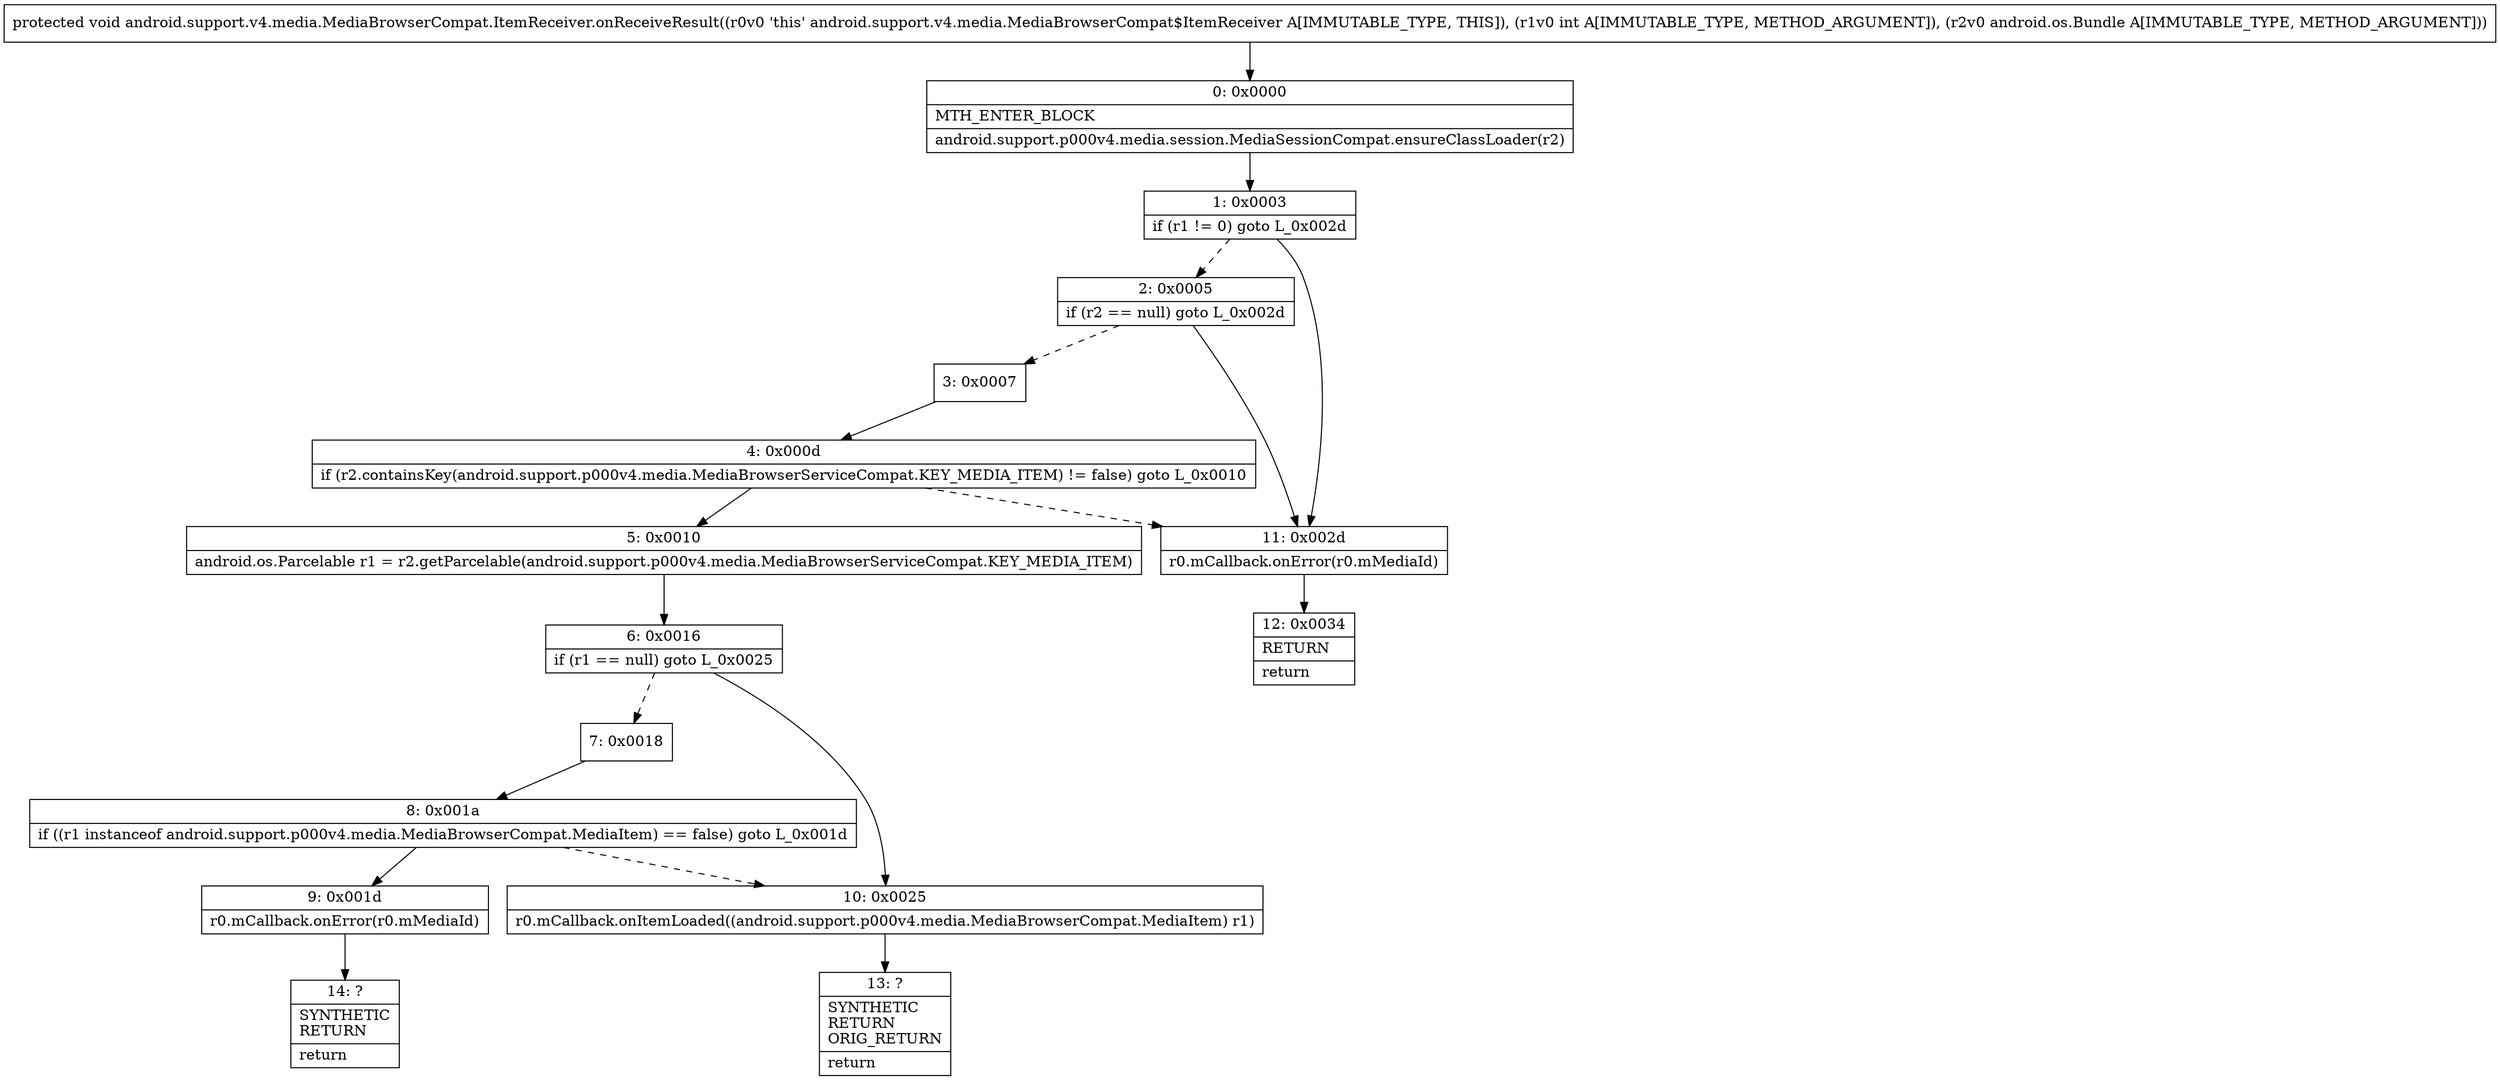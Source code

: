 digraph "CFG forandroid.support.v4.media.MediaBrowserCompat.ItemReceiver.onReceiveResult(ILandroid\/os\/Bundle;)V" {
Node_0 [shape=record,label="{0\:\ 0x0000|MTH_ENTER_BLOCK\l|android.support.p000v4.media.session.MediaSessionCompat.ensureClassLoader(r2)\l}"];
Node_1 [shape=record,label="{1\:\ 0x0003|if (r1 != 0) goto L_0x002d\l}"];
Node_2 [shape=record,label="{2\:\ 0x0005|if (r2 == null) goto L_0x002d\l}"];
Node_3 [shape=record,label="{3\:\ 0x0007}"];
Node_4 [shape=record,label="{4\:\ 0x000d|if (r2.containsKey(android.support.p000v4.media.MediaBrowserServiceCompat.KEY_MEDIA_ITEM) != false) goto L_0x0010\l}"];
Node_5 [shape=record,label="{5\:\ 0x0010|android.os.Parcelable r1 = r2.getParcelable(android.support.p000v4.media.MediaBrowserServiceCompat.KEY_MEDIA_ITEM)\l}"];
Node_6 [shape=record,label="{6\:\ 0x0016|if (r1 == null) goto L_0x0025\l}"];
Node_7 [shape=record,label="{7\:\ 0x0018}"];
Node_8 [shape=record,label="{8\:\ 0x001a|if ((r1 instanceof android.support.p000v4.media.MediaBrowserCompat.MediaItem) == false) goto L_0x001d\l}"];
Node_9 [shape=record,label="{9\:\ 0x001d|r0.mCallback.onError(r0.mMediaId)\l}"];
Node_10 [shape=record,label="{10\:\ 0x0025|r0.mCallback.onItemLoaded((android.support.p000v4.media.MediaBrowserCompat.MediaItem) r1)\l}"];
Node_11 [shape=record,label="{11\:\ 0x002d|r0.mCallback.onError(r0.mMediaId)\l}"];
Node_12 [shape=record,label="{12\:\ 0x0034|RETURN\l|return\l}"];
Node_13 [shape=record,label="{13\:\ ?|SYNTHETIC\lRETURN\lORIG_RETURN\l|return\l}"];
Node_14 [shape=record,label="{14\:\ ?|SYNTHETIC\lRETURN\l|return\l}"];
MethodNode[shape=record,label="{protected void android.support.v4.media.MediaBrowserCompat.ItemReceiver.onReceiveResult((r0v0 'this' android.support.v4.media.MediaBrowserCompat$ItemReceiver A[IMMUTABLE_TYPE, THIS]), (r1v0 int A[IMMUTABLE_TYPE, METHOD_ARGUMENT]), (r2v0 android.os.Bundle A[IMMUTABLE_TYPE, METHOD_ARGUMENT])) }"];
MethodNode -> Node_0;
Node_0 -> Node_1;
Node_1 -> Node_2[style=dashed];
Node_1 -> Node_11;
Node_2 -> Node_3[style=dashed];
Node_2 -> Node_11;
Node_3 -> Node_4;
Node_4 -> Node_5;
Node_4 -> Node_11[style=dashed];
Node_5 -> Node_6;
Node_6 -> Node_7[style=dashed];
Node_6 -> Node_10;
Node_7 -> Node_8;
Node_8 -> Node_9;
Node_8 -> Node_10[style=dashed];
Node_9 -> Node_14;
Node_10 -> Node_13;
Node_11 -> Node_12;
}

